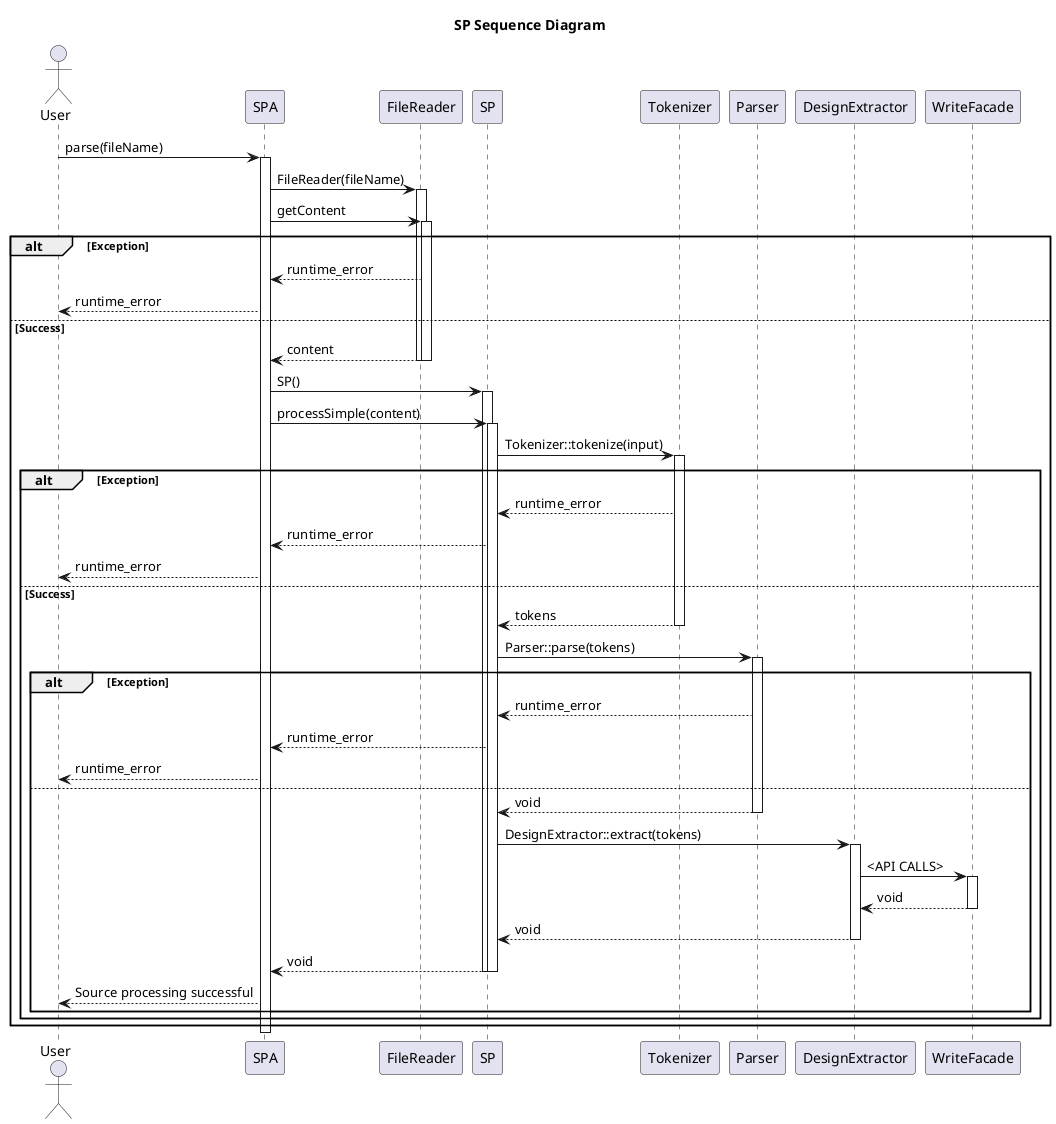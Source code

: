 @startuml
title SP Sequence Diagram

actor User
participant SPA
participant FileReader
participant SP
participant Tokenizer
participant Parser
participant DesignExtractor
participant WriteFacade

User -> SPA: parse(fileName)
activate SPA

SPA -> FileReader: FileReader(fileName)
activate FileReader

SPA -> FileReader: getContent
activate FileReader

alt Exception
    FileReader --> SPA: runtime_error
    SPA --> User: runtime_error
else Success
    FileReader --> SPA: content
    deactivate FileReader
    deactivate FileReader
    SPA -> SP: SP()
    activate SP

    SPA -> SP: processSimple(content)
    activate SP

    SP -> Tokenizer: Tokenizer::tokenize(input)
    activate Tokenizer

    alt Exception
        Tokenizer --> SP: runtime_error
        SP --> SPA: runtime_error
        SPA --> User: runtime_error
    else Success
        Tokenizer --> SP: tokens
        deactivate Tokenizer

        SP -> Parser: Parser::parse(tokens)
        activate Parser

        alt Exception
            Parser --> SP: runtime_error
            SP --> SPA: runtime_error
            SPA --> User: runtime_error
        else
            Parser --> SP: void
            deactivate Parser

            SP -> DesignExtractor: DesignExtractor::extract(tokens)
            activate DesignExtractor

            DesignExtractor -> WriteFacade: <API CALLS>
            activate WriteFacade

            WriteFacade --> DesignExtractor: void
            deactivate WriteFacade
            
            DesignExtractor --> SP: void  
            deactivate DesignExtractor

            SP --> SPA: void
            deactivate SP
            deactivate SP

            SPA --> User: Source processing successful
        end
    end
end
deactivate FileReader
deactivate FileReader
deactivate SPA
@enduml
